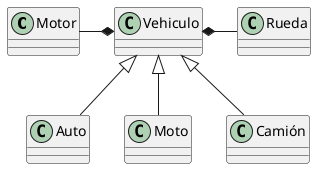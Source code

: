 @startuml herencia
    Class Motor{}
    Class Rueda{}

    Class Vehiculo{}
    Class Auto{}
    Class Moto{}
    Class Camión{}

    Vehiculo *-l- Motor
    Vehiculo *-r- Rueda
    Vehiculo <|-- Auto
    Vehiculo <|-- Moto
    Vehiculo <|-- Camión
@enduml